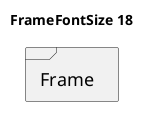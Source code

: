 @startuml
'!include ../../../plantuml-styles/plantuml-ae-skinparam-ex.iuml

skinparam FrameFontSize 18

title FrameFontSize 18

frame Frame 
@enduml